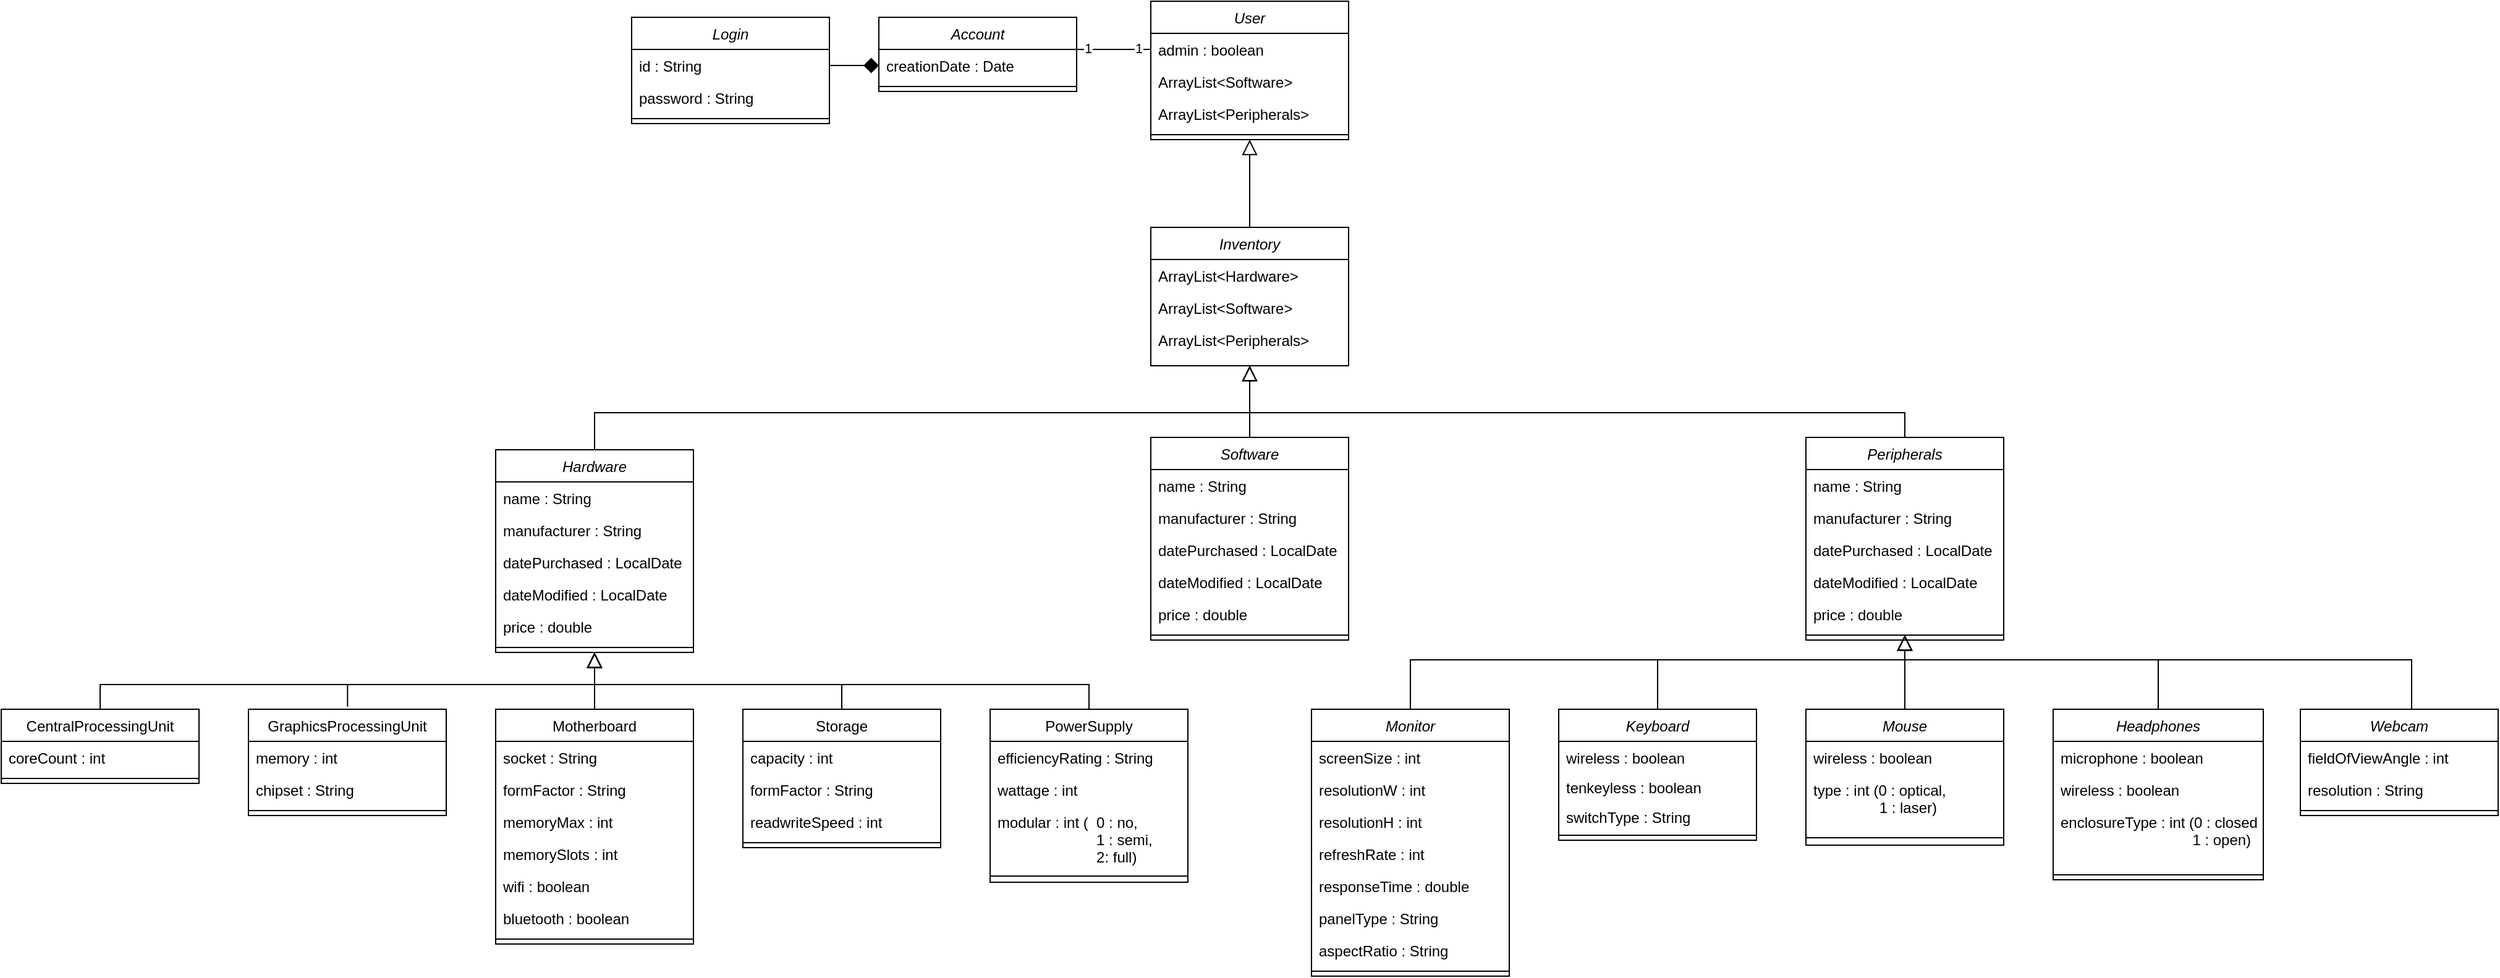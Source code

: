 <mxfile version="21.3.2" type="device">
  <diagram id="C5RBs43oDa-KdzZeNtuy" name="Page-1">
    <mxGraphModel dx="2764" dy="2134" grid="1" gridSize="10" guides="1" tooltips="1" connect="1" arrows="1" fold="1" page="1" pageScale="1" pageWidth="827" pageHeight="1169" math="0" shadow="0">
      <root>
        <mxCell id="WIyWlLk6GJQsqaUBKTNV-0" />
        <mxCell id="WIyWlLk6GJQsqaUBKTNV-1" parent="WIyWlLk6GJQsqaUBKTNV-0" />
        <mxCell id="2g1-qlqLcHGluwrWPZEu-132" style="edgeStyle=orthogonalEdgeStyle;rounded=0;orthogonalLoop=1;jettySize=auto;html=1;entryX=0.5;entryY=1;entryDx=0;entryDy=0;endArrow=block;endFill=0;endSize=10;" edge="1" parent="WIyWlLk6GJQsqaUBKTNV-1" source="zkfFHV4jXpPFQw0GAbJ--0" target="2g1-qlqLcHGluwrWPZEu-118">
          <mxGeometry relative="1" as="geometry">
            <Array as="points">
              <mxPoint x="-310" y="80" />
              <mxPoint x="220" y="80" />
            </Array>
          </mxGeometry>
        </mxCell>
        <mxCell id="zkfFHV4jXpPFQw0GAbJ--0" value="Hardware" style="swimlane;fontStyle=2;align=center;verticalAlign=top;childLayout=stackLayout;horizontal=1;startSize=26;horizontalStack=0;resizeParent=1;resizeLast=0;collapsible=1;marginBottom=0;rounded=0;shadow=0;strokeWidth=1;" parent="WIyWlLk6GJQsqaUBKTNV-1" vertex="1">
          <mxGeometry x="-390" y="110" width="160" height="164" as="geometry">
            <mxRectangle x="230" y="140" width="160" height="26" as="alternateBounds" />
          </mxGeometry>
        </mxCell>
        <mxCell id="L9FYX7WcYs_ipQnaG_Kg-13" value="name : String" style="text;align=left;verticalAlign=top;spacingLeft=4;spacingRight=4;overflow=hidden;rotatable=0;points=[[0,0.5],[1,0.5]];portConstraint=eastwest;" parent="zkfFHV4jXpPFQw0GAbJ--0" vertex="1">
          <mxGeometry y="26" width="160" height="26" as="geometry" />
        </mxCell>
        <mxCell id="L9FYX7WcYs_ipQnaG_Kg-14" value="manufacturer : String" style="text;align=left;verticalAlign=top;spacingLeft=4;spacingRight=4;overflow=hidden;rotatable=0;points=[[0,0.5],[1,0.5]];portConstraint=eastwest;" parent="zkfFHV4jXpPFQw0GAbJ--0" vertex="1">
          <mxGeometry y="52" width="160" height="26" as="geometry" />
        </mxCell>
        <mxCell id="L9FYX7WcYs_ipQnaG_Kg-15" value="datePurchased : LocalDate" style="text;align=left;verticalAlign=top;spacingLeft=4;spacingRight=4;overflow=hidden;rotatable=0;points=[[0,0.5],[1,0.5]];portConstraint=eastwest;" parent="zkfFHV4jXpPFQw0GAbJ--0" vertex="1">
          <mxGeometry y="78" width="160" height="26" as="geometry" />
        </mxCell>
        <mxCell id="2g1-qlqLcHGluwrWPZEu-157" value="dateModified : LocalDate" style="text;align=left;verticalAlign=top;spacingLeft=4;spacingRight=4;overflow=hidden;rotatable=0;points=[[0,0.5],[1,0.5]];portConstraint=eastwest;" vertex="1" parent="zkfFHV4jXpPFQw0GAbJ--0">
          <mxGeometry y="104" width="160" height="26" as="geometry" />
        </mxCell>
        <mxCell id="L9FYX7WcYs_ipQnaG_Kg-16" value="price : double" style="text;align=left;verticalAlign=top;spacingLeft=4;spacingRight=4;overflow=hidden;rotatable=0;points=[[0,0.5],[1,0.5]];portConstraint=eastwest;" parent="zkfFHV4jXpPFQw0GAbJ--0" vertex="1">
          <mxGeometry y="130" width="160" height="26" as="geometry" />
        </mxCell>
        <mxCell id="zkfFHV4jXpPFQw0GAbJ--4" value="" style="line;html=1;strokeWidth=1;align=left;verticalAlign=middle;spacingTop=-1;spacingLeft=3;spacingRight=3;rotatable=0;labelPosition=right;points=[];portConstraint=eastwest;" parent="zkfFHV4jXpPFQw0GAbJ--0" vertex="1">
          <mxGeometry y="156" width="160" height="8" as="geometry" />
        </mxCell>
        <mxCell id="zkfFHV4jXpPFQw0GAbJ--12" value="" style="endArrow=block;endSize=10;endFill=0;shadow=0;strokeWidth=1;rounded=0;edgeStyle=elbowEdgeStyle;elbow=vertical;exitX=0.501;exitY=-0.024;exitDx=0;exitDy=0;exitPerimeter=0;entryX=0.5;entryY=1;entryDx=0;entryDy=0;" parent="WIyWlLk6GJQsqaUBKTNV-1" source="2g1-qlqLcHGluwrWPZEu-6" target="zkfFHV4jXpPFQw0GAbJ--0" edge="1">
          <mxGeometry width="160" relative="1" as="geometry">
            <mxPoint x="-500" y="310" as="sourcePoint" />
            <mxPoint x="-420" y="260" as="targetPoint" />
            <Array as="points">
              <mxPoint x="-450" y="300" />
            </Array>
          </mxGeometry>
        </mxCell>
        <mxCell id="zkfFHV4jXpPFQw0GAbJ--13" value="Motherboard" style="swimlane;fontStyle=0;align=center;verticalAlign=top;childLayout=stackLayout;horizontal=1;startSize=26;horizontalStack=0;resizeParent=1;resizeLast=0;collapsible=1;marginBottom=0;rounded=0;shadow=0;strokeWidth=1;" parent="WIyWlLk6GJQsqaUBKTNV-1" vertex="1">
          <mxGeometry x="-390" y="320" width="160" height="190" as="geometry">
            <mxRectangle x="340" y="380" width="170" height="26" as="alternateBounds" />
          </mxGeometry>
        </mxCell>
        <mxCell id="zkfFHV4jXpPFQw0GAbJ--14" value="socket : String" style="text;align=left;verticalAlign=top;spacingLeft=4;spacingRight=4;overflow=hidden;rotatable=0;points=[[0,0.5],[1,0.5]];portConstraint=eastwest;" parent="zkfFHV4jXpPFQw0GAbJ--13" vertex="1">
          <mxGeometry y="26" width="160" height="26" as="geometry" />
        </mxCell>
        <mxCell id="2g1-qlqLcHGluwrWPZEu-11" value="formFactor : String" style="text;align=left;verticalAlign=top;spacingLeft=4;spacingRight=4;overflow=hidden;rotatable=0;points=[[0,0.5],[1,0.5]];portConstraint=eastwest;" vertex="1" parent="zkfFHV4jXpPFQw0GAbJ--13">
          <mxGeometry y="52" width="160" height="26" as="geometry" />
        </mxCell>
        <mxCell id="2g1-qlqLcHGluwrWPZEu-12" value="memoryMax : int" style="text;align=left;verticalAlign=top;spacingLeft=4;spacingRight=4;overflow=hidden;rotatable=0;points=[[0,0.5],[1,0.5]];portConstraint=eastwest;" vertex="1" parent="zkfFHV4jXpPFQw0GAbJ--13">
          <mxGeometry y="78" width="160" height="26" as="geometry" />
        </mxCell>
        <mxCell id="2g1-qlqLcHGluwrWPZEu-13" value="memorySlots : int" style="text;align=left;verticalAlign=top;spacingLeft=4;spacingRight=4;overflow=hidden;rotatable=0;points=[[0,0.5],[1,0.5]];portConstraint=eastwest;" vertex="1" parent="zkfFHV4jXpPFQw0GAbJ--13">
          <mxGeometry y="104" width="160" height="26" as="geometry" />
        </mxCell>
        <mxCell id="2g1-qlqLcHGluwrWPZEu-14" value="wifi : boolean" style="text;align=left;verticalAlign=top;spacingLeft=4;spacingRight=4;overflow=hidden;rotatable=0;points=[[0,0.5],[1,0.5]];portConstraint=eastwest;" vertex="1" parent="zkfFHV4jXpPFQw0GAbJ--13">
          <mxGeometry y="130" width="160" height="26" as="geometry" />
        </mxCell>
        <mxCell id="2g1-qlqLcHGluwrWPZEu-15" value="bluetooth : boolean" style="text;align=left;verticalAlign=top;spacingLeft=4;spacingRight=4;overflow=hidden;rotatable=0;points=[[0,0.5],[1,0.5]];portConstraint=eastwest;" vertex="1" parent="zkfFHV4jXpPFQw0GAbJ--13">
          <mxGeometry y="156" width="160" height="26" as="geometry" />
        </mxCell>
        <mxCell id="zkfFHV4jXpPFQw0GAbJ--15" value="" style="line;html=1;strokeWidth=1;align=left;verticalAlign=middle;spacingTop=-1;spacingLeft=3;spacingRight=3;rotatable=0;labelPosition=right;points=[];portConstraint=eastwest;" parent="zkfFHV4jXpPFQw0GAbJ--13" vertex="1">
          <mxGeometry y="182" width="160" height="8" as="geometry" />
        </mxCell>
        <mxCell id="zkfFHV4jXpPFQw0GAbJ--16" value="" style="endArrow=block;endSize=10;endFill=0;shadow=0;strokeWidth=1;rounded=0;edgeStyle=elbowEdgeStyle;elbow=vertical;entryX=0.5;entryY=1;entryDx=0;entryDy=0;" parent="WIyWlLk6GJQsqaUBKTNV-1" source="zkfFHV4jXpPFQw0GAbJ--13" target="zkfFHV4jXpPFQw0GAbJ--0" edge="1">
          <mxGeometry width="160" relative="1" as="geometry">
            <mxPoint x="-500" y="313" as="sourcePoint" />
            <mxPoint x="-410" y="280" as="targetPoint" />
            <Array as="points">
              <mxPoint x="-310" y="300" />
            </Array>
          </mxGeometry>
        </mxCell>
        <mxCell id="2g1-qlqLcHGluwrWPZEu-10" style="edgeStyle=orthogonalEdgeStyle;rounded=0;orthogonalLoop=1;jettySize=auto;html=1;entryX=0.5;entryY=1;entryDx=0;entryDy=0;exitX=0.5;exitY=0;exitDx=0;exitDy=0;endArrow=block;endFill=0;endSize=10;" edge="1" parent="WIyWlLk6GJQsqaUBKTNV-1" source="L9FYX7WcYs_ipQnaG_Kg-1" target="zkfFHV4jXpPFQw0GAbJ--0">
          <mxGeometry relative="1" as="geometry">
            <Array as="points">
              <mxPoint x="-710" y="300" />
              <mxPoint x="-310" y="300" />
            </Array>
          </mxGeometry>
        </mxCell>
        <mxCell id="L9FYX7WcYs_ipQnaG_Kg-1" value="CentralProcessingUnit" style="swimlane;fontStyle=0;align=center;verticalAlign=top;childLayout=stackLayout;horizontal=1;startSize=26;horizontalStack=0;resizeParent=1;resizeLast=0;collapsible=1;marginBottom=0;rounded=0;shadow=0;strokeWidth=1;" parent="WIyWlLk6GJQsqaUBKTNV-1" vertex="1">
          <mxGeometry x="-790" y="320" width="160" height="60" as="geometry">
            <mxRectangle x="130" y="380" width="160" height="26" as="alternateBounds" />
          </mxGeometry>
        </mxCell>
        <mxCell id="L9FYX7WcYs_ipQnaG_Kg-11" value="coreCount : int" style="text;align=left;verticalAlign=top;spacingLeft=4;spacingRight=4;overflow=hidden;rotatable=0;points=[[0,0.5],[1,0.5]];portConstraint=eastwest;rounded=0;shadow=0;html=0;" parent="L9FYX7WcYs_ipQnaG_Kg-1" vertex="1">
          <mxGeometry y="26" width="160" height="26" as="geometry" />
        </mxCell>
        <mxCell id="L9FYX7WcYs_ipQnaG_Kg-4" value="" style="line;html=1;strokeWidth=1;align=left;verticalAlign=middle;spacingTop=-1;spacingLeft=3;spacingRight=3;rotatable=0;labelPosition=right;points=[];portConstraint=eastwest;" parent="L9FYX7WcYs_ipQnaG_Kg-1" vertex="1">
          <mxGeometry y="52" width="160" height="8" as="geometry" />
        </mxCell>
        <mxCell id="2g1-qlqLcHGluwrWPZEu-6" value="GraphicsProcessingUnit" style="swimlane;fontStyle=0;align=center;verticalAlign=top;childLayout=stackLayout;horizontal=1;startSize=26;horizontalStack=0;resizeParent=1;resizeLast=0;collapsible=1;marginBottom=0;rounded=0;shadow=0;strokeWidth=1;" vertex="1" parent="WIyWlLk6GJQsqaUBKTNV-1">
          <mxGeometry x="-590" y="320" width="160" height="86" as="geometry">
            <mxRectangle x="130" y="380" width="160" height="26" as="alternateBounds" />
          </mxGeometry>
        </mxCell>
        <mxCell id="2g1-qlqLcHGluwrWPZEu-7" value="memory : int" style="text;align=left;verticalAlign=top;spacingLeft=4;spacingRight=4;overflow=hidden;rotatable=0;points=[[0,0.5],[1,0.5]];portConstraint=eastwest;rounded=0;shadow=0;html=0;" vertex="1" parent="2g1-qlqLcHGluwrWPZEu-6">
          <mxGeometry y="26" width="160" height="26" as="geometry" />
        </mxCell>
        <mxCell id="2g1-qlqLcHGluwrWPZEu-9" value="chipset : String" style="text;align=left;verticalAlign=top;spacingLeft=4;spacingRight=4;overflow=hidden;rotatable=0;points=[[0,0.5],[1,0.5]];portConstraint=eastwest;rounded=0;shadow=0;html=0;" vertex="1" parent="2g1-qlqLcHGluwrWPZEu-6">
          <mxGeometry y="52" width="160" height="26" as="geometry" />
        </mxCell>
        <mxCell id="2g1-qlqLcHGluwrWPZEu-8" value="" style="line;html=1;strokeWidth=1;align=left;verticalAlign=middle;spacingTop=-1;spacingLeft=3;spacingRight=3;rotatable=0;labelPosition=right;points=[];portConstraint=eastwest;" vertex="1" parent="2g1-qlqLcHGluwrWPZEu-6">
          <mxGeometry y="78" width="160" height="8" as="geometry" />
        </mxCell>
        <mxCell id="2g1-qlqLcHGluwrWPZEu-49" style="edgeStyle=orthogonalEdgeStyle;rounded=0;orthogonalLoop=1;jettySize=auto;html=1;endArrow=block;endFill=0;endSize=10;entryX=0.5;entryY=1;entryDx=0;entryDy=0;exitX=0.5;exitY=0;exitDx=0;exitDy=0;" edge="1" parent="WIyWlLk6GJQsqaUBKTNV-1" source="2g1-qlqLcHGluwrWPZEu-16" target="zkfFHV4jXpPFQw0GAbJ--0">
          <mxGeometry relative="1" as="geometry">
            <mxPoint x="-410" y="320" as="targetPoint" />
            <Array as="points">
              <mxPoint x="-110" y="300" />
              <mxPoint x="-310" y="300" />
            </Array>
          </mxGeometry>
        </mxCell>
        <mxCell id="2g1-qlqLcHGluwrWPZEu-16" value="Storage" style="swimlane;fontStyle=0;align=center;verticalAlign=top;childLayout=stackLayout;horizontal=1;startSize=26;horizontalStack=0;resizeParent=1;resizeLast=0;collapsible=1;marginBottom=0;rounded=0;shadow=0;strokeWidth=1;" vertex="1" parent="WIyWlLk6GJQsqaUBKTNV-1">
          <mxGeometry x="-190" y="320" width="160" height="112" as="geometry">
            <mxRectangle x="340" y="380" width="170" height="26" as="alternateBounds" />
          </mxGeometry>
        </mxCell>
        <mxCell id="2g1-qlqLcHGluwrWPZEu-17" value="capacity : int" style="text;align=left;verticalAlign=top;spacingLeft=4;spacingRight=4;overflow=hidden;rotatable=0;points=[[0,0.5],[1,0.5]];portConstraint=eastwest;" vertex="1" parent="2g1-qlqLcHGluwrWPZEu-16">
          <mxGeometry y="26" width="160" height="26" as="geometry" />
        </mxCell>
        <mxCell id="2g1-qlqLcHGluwrWPZEu-18" value="formFactor : String" style="text;align=left;verticalAlign=top;spacingLeft=4;spacingRight=4;overflow=hidden;rotatable=0;points=[[0,0.5],[1,0.5]];portConstraint=eastwest;" vertex="1" parent="2g1-qlqLcHGluwrWPZEu-16">
          <mxGeometry y="52" width="160" height="26" as="geometry" />
        </mxCell>
        <mxCell id="2g1-qlqLcHGluwrWPZEu-48" value="readwriteSpeed : int " style="text;align=left;verticalAlign=top;spacingLeft=4;spacingRight=4;overflow=hidden;rotatable=0;points=[[0,0.5],[1,0.5]];portConstraint=eastwest;" vertex="1" parent="2g1-qlqLcHGluwrWPZEu-16">
          <mxGeometry y="78" width="160" height="26" as="geometry" />
        </mxCell>
        <mxCell id="2g1-qlqLcHGluwrWPZEu-23" value="" style="line;html=1;strokeWidth=1;align=left;verticalAlign=middle;spacingTop=-1;spacingLeft=3;spacingRight=3;rotatable=0;labelPosition=right;points=[];portConstraint=eastwest;" vertex="1" parent="2g1-qlqLcHGluwrWPZEu-16">
          <mxGeometry y="104" width="160" height="8" as="geometry" />
        </mxCell>
        <mxCell id="2g1-qlqLcHGluwrWPZEu-57" style="edgeStyle=orthogonalEdgeStyle;rounded=0;orthogonalLoop=1;jettySize=auto;html=1;endArrow=block;endFill=0;endSize=10;entryX=0.5;entryY=1;entryDx=0;entryDy=0;exitX=0.5;exitY=0;exitDx=0;exitDy=0;" edge="1" parent="WIyWlLk6GJQsqaUBKTNV-1" source="2g1-qlqLcHGluwrWPZEu-50" target="zkfFHV4jXpPFQw0GAbJ--0">
          <mxGeometry relative="1" as="geometry">
            <mxPoint x="-40" y="300" as="targetPoint" />
            <Array as="points">
              <mxPoint x="90" y="300" />
              <mxPoint x="-310" y="300" />
            </Array>
          </mxGeometry>
        </mxCell>
        <mxCell id="2g1-qlqLcHGluwrWPZEu-50" value="PowerSupply" style="swimlane;fontStyle=0;align=center;verticalAlign=top;childLayout=stackLayout;horizontal=1;startSize=26;horizontalStack=0;resizeParent=1;resizeLast=0;collapsible=1;marginBottom=0;rounded=0;shadow=0;strokeWidth=1;" vertex="1" parent="WIyWlLk6GJQsqaUBKTNV-1">
          <mxGeometry x="10" y="320" width="160" height="140" as="geometry">
            <mxRectangle x="340" y="380" width="170" height="26" as="alternateBounds" />
          </mxGeometry>
        </mxCell>
        <mxCell id="2g1-qlqLcHGluwrWPZEu-51" value="efficiencyRating : String" style="text;align=left;verticalAlign=top;spacingLeft=4;spacingRight=4;overflow=hidden;rotatable=0;points=[[0,0.5],[1,0.5]];portConstraint=eastwest;" vertex="1" parent="2g1-qlqLcHGluwrWPZEu-50">
          <mxGeometry y="26" width="160" height="26" as="geometry" />
        </mxCell>
        <mxCell id="2g1-qlqLcHGluwrWPZEu-52" value="wattage : int" style="text;align=left;verticalAlign=top;spacingLeft=4;spacingRight=4;overflow=hidden;rotatable=0;points=[[0,0.5],[1,0.5]];portConstraint=eastwest;" vertex="1" parent="2g1-qlqLcHGluwrWPZEu-50">
          <mxGeometry y="52" width="160" height="26" as="geometry" />
        </mxCell>
        <mxCell id="2g1-qlqLcHGluwrWPZEu-53" value="modular : int (  0 : no, &#xa;                        1 : semi,&#xa;                        2: full)" style="text;align=left;verticalAlign=top;spacingLeft=4;spacingRight=4;overflow=hidden;rotatable=0;points=[[0,0.5],[1,0.5]];portConstraint=eastwest;" vertex="1" parent="2g1-qlqLcHGluwrWPZEu-50">
          <mxGeometry y="78" width="160" height="52" as="geometry" />
        </mxCell>
        <mxCell id="2g1-qlqLcHGluwrWPZEu-54" value="" style="line;html=1;strokeWidth=1;align=left;verticalAlign=middle;spacingTop=-1;spacingLeft=3;spacingRight=3;rotatable=0;labelPosition=right;points=[];portConstraint=eastwest;" vertex="1" parent="2g1-qlqLcHGluwrWPZEu-50">
          <mxGeometry y="130" width="160" height="10" as="geometry" />
        </mxCell>
        <mxCell id="2g1-qlqLcHGluwrWPZEu-135" style="edgeStyle=orthogonalEdgeStyle;rounded=0;orthogonalLoop=1;jettySize=auto;html=1;entryX=0.5;entryY=1;entryDx=0;entryDy=0;endArrow=block;endFill=0;endSize=10;" edge="1" parent="WIyWlLk6GJQsqaUBKTNV-1" source="2g1-qlqLcHGluwrWPZEu-58" target="2g1-qlqLcHGluwrWPZEu-118">
          <mxGeometry relative="1" as="geometry">
            <Array as="points">
              <mxPoint x="750" y="80" />
              <mxPoint x="220" y="80" />
            </Array>
          </mxGeometry>
        </mxCell>
        <mxCell id="2g1-qlqLcHGluwrWPZEu-58" value="Peripherals" style="swimlane;fontStyle=2;align=center;verticalAlign=top;childLayout=stackLayout;horizontal=1;startSize=26;horizontalStack=0;resizeParent=1;resizeLast=0;collapsible=1;marginBottom=0;rounded=0;shadow=0;strokeWidth=1;" vertex="1" parent="WIyWlLk6GJQsqaUBKTNV-1">
          <mxGeometry x="670" y="100" width="160" height="164" as="geometry">
            <mxRectangle x="230" y="140" width="160" height="26" as="alternateBounds" />
          </mxGeometry>
        </mxCell>
        <mxCell id="2g1-qlqLcHGluwrWPZEu-60" value="name : String" style="text;align=left;verticalAlign=top;spacingLeft=4;spacingRight=4;overflow=hidden;rotatable=0;points=[[0,0.5],[1,0.5]];portConstraint=eastwest;" vertex="1" parent="2g1-qlqLcHGluwrWPZEu-58">
          <mxGeometry y="26" width="160" height="26" as="geometry" />
        </mxCell>
        <mxCell id="2g1-qlqLcHGluwrWPZEu-61" value="manufacturer : String" style="text;align=left;verticalAlign=top;spacingLeft=4;spacingRight=4;overflow=hidden;rotatable=0;points=[[0,0.5],[1,0.5]];portConstraint=eastwest;" vertex="1" parent="2g1-qlqLcHGluwrWPZEu-58">
          <mxGeometry y="52" width="160" height="26" as="geometry" />
        </mxCell>
        <mxCell id="2g1-qlqLcHGluwrWPZEu-62" value="datePurchased : LocalDate" style="text;align=left;verticalAlign=top;spacingLeft=4;spacingRight=4;overflow=hidden;rotatable=0;points=[[0,0.5],[1,0.5]];portConstraint=eastwest;" vertex="1" parent="2g1-qlqLcHGluwrWPZEu-58">
          <mxGeometry y="78" width="160" height="26" as="geometry" />
        </mxCell>
        <mxCell id="2g1-qlqLcHGluwrWPZEu-160" value="dateModified : LocalDate" style="text;align=left;verticalAlign=top;spacingLeft=4;spacingRight=4;overflow=hidden;rotatable=0;points=[[0,0.5],[1,0.5]];portConstraint=eastwest;" vertex="1" parent="2g1-qlqLcHGluwrWPZEu-58">
          <mxGeometry y="104" width="160" height="26" as="geometry" />
        </mxCell>
        <mxCell id="2g1-qlqLcHGluwrWPZEu-63" value="price : double" style="text;align=left;verticalAlign=top;spacingLeft=4;spacingRight=4;overflow=hidden;rotatable=0;points=[[0,0.5],[1,0.5]];portConstraint=eastwest;" vertex="1" parent="2g1-qlqLcHGluwrWPZEu-58">
          <mxGeometry y="130" width="160" height="26" as="geometry" />
        </mxCell>
        <mxCell id="2g1-qlqLcHGluwrWPZEu-64" value="" style="line;html=1;strokeWidth=1;align=left;verticalAlign=middle;spacingTop=-1;spacingLeft=3;spacingRight=3;rotatable=0;labelPosition=right;points=[];portConstraint=eastwest;" vertex="1" parent="2g1-qlqLcHGluwrWPZEu-58">
          <mxGeometry y="156" width="160" height="8" as="geometry" />
        </mxCell>
        <mxCell id="2g1-qlqLcHGluwrWPZEu-107" style="edgeStyle=orthogonalEdgeStyle;rounded=0;orthogonalLoop=1;jettySize=auto;html=1;exitX=0.5;exitY=0;exitDx=0;exitDy=0;endArrow=block;endFill=0;endSize=10;" edge="1" parent="WIyWlLk6GJQsqaUBKTNV-1" source="2g1-qlqLcHGluwrWPZEu-65">
          <mxGeometry relative="1" as="geometry">
            <mxPoint x="750" y="260" as="targetPoint" />
            <Array as="points">
              <mxPoint x="350" y="280" />
              <mxPoint x="750" y="280" />
            </Array>
          </mxGeometry>
        </mxCell>
        <mxCell id="2g1-qlqLcHGluwrWPZEu-65" value="Monitor" style="swimlane;fontStyle=2;align=center;verticalAlign=top;childLayout=stackLayout;horizontal=1;startSize=26;horizontalStack=0;resizeParent=1;resizeLast=0;collapsible=1;marginBottom=0;rounded=0;shadow=0;strokeWidth=1;" vertex="1" parent="WIyWlLk6GJQsqaUBKTNV-1">
          <mxGeometry x="270" y="320" width="160" height="216" as="geometry">
            <mxRectangle x="230" y="140" width="160" height="26" as="alternateBounds" />
          </mxGeometry>
        </mxCell>
        <mxCell id="2g1-qlqLcHGluwrWPZEu-66" value="screenSize : int" style="text;align=left;verticalAlign=top;spacingLeft=4;spacingRight=4;overflow=hidden;rotatable=0;points=[[0,0.5],[1,0.5]];portConstraint=eastwest;" vertex="1" parent="2g1-qlqLcHGluwrWPZEu-65">
          <mxGeometry y="26" width="160" height="26" as="geometry" />
        </mxCell>
        <mxCell id="2g1-qlqLcHGluwrWPZEu-67" value="resolutionW : int" style="text;align=left;verticalAlign=top;spacingLeft=4;spacingRight=4;overflow=hidden;rotatable=0;points=[[0,0.5],[1,0.5]];portConstraint=eastwest;" vertex="1" parent="2g1-qlqLcHGluwrWPZEu-65">
          <mxGeometry y="52" width="160" height="26" as="geometry" />
        </mxCell>
        <mxCell id="2g1-qlqLcHGluwrWPZEu-95" value="resolutionH : int" style="text;align=left;verticalAlign=top;spacingLeft=4;spacingRight=4;overflow=hidden;rotatable=0;points=[[0,0.5],[1,0.5]];portConstraint=eastwest;" vertex="1" parent="2g1-qlqLcHGluwrWPZEu-65">
          <mxGeometry y="78" width="160" height="26" as="geometry" />
        </mxCell>
        <mxCell id="2g1-qlqLcHGluwrWPZEu-68" value="refreshRate : int" style="text;align=left;verticalAlign=top;spacingLeft=4;spacingRight=4;overflow=hidden;rotatable=0;points=[[0,0.5],[1,0.5]];portConstraint=eastwest;" vertex="1" parent="2g1-qlqLcHGluwrWPZEu-65">
          <mxGeometry y="104" width="160" height="26" as="geometry" />
        </mxCell>
        <mxCell id="2g1-qlqLcHGluwrWPZEu-69" value="responseTime : double" style="text;align=left;verticalAlign=top;spacingLeft=4;spacingRight=4;overflow=hidden;rotatable=0;points=[[0,0.5],[1,0.5]];portConstraint=eastwest;" vertex="1" parent="2g1-qlqLcHGluwrWPZEu-65">
          <mxGeometry y="130" width="160" height="26" as="geometry" />
        </mxCell>
        <mxCell id="2g1-qlqLcHGluwrWPZEu-96" value="panelType : String" style="text;align=left;verticalAlign=top;spacingLeft=4;spacingRight=4;overflow=hidden;rotatable=0;points=[[0,0.5],[1,0.5]];portConstraint=eastwest;" vertex="1" parent="2g1-qlqLcHGluwrWPZEu-65">
          <mxGeometry y="156" width="160" height="26" as="geometry" />
        </mxCell>
        <mxCell id="2g1-qlqLcHGluwrWPZEu-97" value="aspectRatio : String" style="text;align=left;verticalAlign=top;spacingLeft=4;spacingRight=4;overflow=hidden;rotatable=0;points=[[0,0.5],[1,0.5]];portConstraint=eastwest;" vertex="1" parent="2g1-qlqLcHGluwrWPZEu-65">
          <mxGeometry y="182" width="160" height="26" as="geometry" />
        </mxCell>
        <mxCell id="2g1-qlqLcHGluwrWPZEu-70" value="" style="line;html=1;strokeWidth=1;align=left;verticalAlign=middle;spacingTop=-1;spacingLeft=3;spacingRight=3;rotatable=0;labelPosition=right;points=[];portConstraint=eastwest;" vertex="1" parent="2g1-qlqLcHGluwrWPZEu-65">
          <mxGeometry y="208" width="160" height="8" as="geometry" />
        </mxCell>
        <mxCell id="2g1-qlqLcHGluwrWPZEu-108" style="edgeStyle=orthogonalEdgeStyle;rounded=0;orthogonalLoop=1;jettySize=auto;html=1;exitX=0.5;exitY=0;exitDx=0;exitDy=0;endArrow=block;endFill=0;endSize=10;" edge="1" parent="WIyWlLk6GJQsqaUBKTNV-1" source="2g1-qlqLcHGluwrWPZEu-71">
          <mxGeometry relative="1" as="geometry">
            <mxPoint x="750" y="260" as="targetPoint" />
            <Array as="points">
              <mxPoint x="550" y="280" />
              <mxPoint x="750" y="280" />
            </Array>
          </mxGeometry>
        </mxCell>
        <mxCell id="2g1-qlqLcHGluwrWPZEu-71" value="Keyboard" style="swimlane;fontStyle=2;align=center;verticalAlign=top;childLayout=stackLayout;horizontal=1;startSize=26;horizontalStack=0;resizeParent=1;resizeLast=0;collapsible=1;marginBottom=0;rounded=0;shadow=0;strokeWidth=1;" vertex="1" parent="WIyWlLk6GJQsqaUBKTNV-1">
          <mxGeometry x="470" y="320" width="160" height="106" as="geometry">
            <mxRectangle x="230" y="140" width="160" height="26" as="alternateBounds" />
          </mxGeometry>
        </mxCell>
        <mxCell id="2g1-qlqLcHGluwrWPZEu-75" value="wireless : boolean" style="text;align=left;verticalAlign=top;spacingLeft=4;spacingRight=4;overflow=hidden;rotatable=0;points=[[0,0.5],[1,0.5]];portConstraint=eastwest;" vertex="1" parent="2g1-qlqLcHGluwrWPZEu-71">
          <mxGeometry y="26" width="160" height="24" as="geometry" />
        </mxCell>
        <mxCell id="2g1-qlqLcHGluwrWPZEu-100" value="tenkeyless : boolean" style="text;align=left;verticalAlign=top;spacingLeft=4;spacingRight=4;overflow=hidden;rotatable=0;points=[[0,0.5],[1,0.5]];portConstraint=eastwest;" vertex="1" parent="2g1-qlqLcHGluwrWPZEu-71">
          <mxGeometry y="50" width="160" height="24" as="geometry" />
        </mxCell>
        <mxCell id="2g1-qlqLcHGluwrWPZEu-101" value="switchType : String" style="text;align=left;verticalAlign=top;spacingLeft=4;spacingRight=4;overflow=hidden;rotatable=0;points=[[0,0.5],[1,0.5]];portConstraint=eastwest;" vertex="1" parent="2g1-qlqLcHGluwrWPZEu-71">
          <mxGeometry y="74" width="160" height="24" as="geometry" />
        </mxCell>
        <mxCell id="2g1-qlqLcHGluwrWPZEu-76" value="" style="line;html=1;strokeWidth=1;align=left;verticalAlign=middle;spacingTop=-1;spacingLeft=3;spacingRight=3;rotatable=0;labelPosition=right;points=[];portConstraint=eastwest;" vertex="1" parent="2g1-qlqLcHGluwrWPZEu-71">
          <mxGeometry y="98" width="160" height="8" as="geometry" />
        </mxCell>
        <mxCell id="2g1-qlqLcHGluwrWPZEu-109" style="edgeStyle=orthogonalEdgeStyle;rounded=0;orthogonalLoop=1;jettySize=auto;html=1;exitX=0.5;exitY=0;exitDx=0;exitDy=0;endArrow=block;endFill=0;endSize=10;" edge="1" parent="WIyWlLk6GJQsqaUBKTNV-1" source="2g1-qlqLcHGluwrWPZEu-77">
          <mxGeometry relative="1" as="geometry">
            <mxPoint x="750" y="260" as="targetPoint" />
            <Array as="points">
              <mxPoint x="750" y="300" />
              <mxPoint x="750" y="300" />
            </Array>
          </mxGeometry>
        </mxCell>
        <mxCell id="2g1-qlqLcHGluwrWPZEu-77" value="Mouse" style="swimlane;fontStyle=2;align=center;verticalAlign=top;childLayout=stackLayout;horizontal=1;startSize=26;horizontalStack=0;resizeParent=1;resizeLast=0;collapsible=1;marginBottom=0;rounded=0;shadow=0;strokeWidth=1;" vertex="1" parent="WIyWlLk6GJQsqaUBKTNV-1">
          <mxGeometry x="670" y="320" width="160" height="110" as="geometry">
            <mxRectangle x="230" y="140" width="160" height="26" as="alternateBounds" />
          </mxGeometry>
        </mxCell>
        <mxCell id="2g1-qlqLcHGluwrWPZEu-81" value="wireless : boolean" style="text;align=left;verticalAlign=top;spacingLeft=4;spacingRight=4;overflow=hidden;rotatable=0;points=[[0,0.5],[1,0.5]];portConstraint=eastwest;" vertex="1" parent="2g1-qlqLcHGluwrWPZEu-77">
          <mxGeometry y="26" width="160" height="26" as="geometry" />
        </mxCell>
        <mxCell id="2g1-qlqLcHGluwrWPZEu-103" value="type : int (0 : optical,&#xa;                1 : laser)" style="text;align=left;verticalAlign=top;spacingLeft=4;spacingRight=4;overflow=hidden;rotatable=0;points=[[0,0.5],[1,0.5]];portConstraint=eastwest;" vertex="1" parent="2g1-qlqLcHGluwrWPZEu-77">
          <mxGeometry y="52" width="160" height="48" as="geometry" />
        </mxCell>
        <mxCell id="2g1-qlqLcHGluwrWPZEu-82" value="" style="line;html=1;strokeWidth=1;align=left;verticalAlign=middle;spacingTop=-1;spacingLeft=3;spacingRight=3;rotatable=0;labelPosition=right;points=[];portConstraint=eastwest;" vertex="1" parent="2g1-qlqLcHGluwrWPZEu-77">
          <mxGeometry y="100" width="160" height="8" as="geometry" />
        </mxCell>
        <mxCell id="2g1-qlqLcHGluwrWPZEu-110" style="edgeStyle=orthogonalEdgeStyle;rounded=0;orthogonalLoop=1;jettySize=auto;html=1;exitX=0.5;exitY=0;exitDx=0;exitDy=0;endArrow=block;endFill=0;endSize=10;" edge="1" parent="WIyWlLk6GJQsqaUBKTNV-1" source="2g1-qlqLcHGluwrWPZEu-83">
          <mxGeometry relative="1" as="geometry">
            <mxPoint x="750" y="260" as="targetPoint" />
            <Array as="points">
              <mxPoint x="955" y="280" />
              <mxPoint x="750" y="280" />
            </Array>
          </mxGeometry>
        </mxCell>
        <mxCell id="2g1-qlqLcHGluwrWPZEu-83" value="Headphones" style="swimlane;fontStyle=2;align=center;verticalAlign=top;childLayout=stackLayout;horizontal=1;startSize=26;horizontalStack=0;resizeParent=1;resizeLast=0;collapsible=1;marginBottom=0;rounded=0;shadow=0;strokeWidth=1;" vertex="1" parent="WIyWlLk6GJQsqaUBKTNV-1">
          <mxGeometry x="870" y="320" width="170" height="138" as="geometry">
            <mxRectangle x="230" y="140" width="160" height="26" as="alternateBounds" />
          </mxGeometry>
        </mxCell>
        <mxCell id="2g1-qlqLcHGluwrWPZEu-87" value="microphone : boolean" style="text;align=left;verticalAlign=top;spacingLeft=4;spacingRight=4;overflow=hidden;rotatable=0;points=[[0,0.5],[1,0.5]];portConstraint=eastwest;" vertex="1" parent="2g1-qlqLcHGluwrWPZEu-83">
          <mxGeometry y="26" width="170" height="26" as="geometry" />
        </mxCell>
        <mxCell id="2g1-qlqLcHGluwrWPZEu-105" value="wireless : boolean" style="text;align=left;verticalAlign=top;spacingLeft=4;spacingRight=4;overflow=hidden;rotatable=0;points=[[0,0.5],[1,0.5]];portConstraint=eastwest;" vertex="1" parent="2g1-qlqLcHGluwrWPZEu-83">
          <mxGeometry y="52" width="170" height="26" as="geometry" />
        </mxCell>
        <mxCell id="2g1-qlqLcHGluwrWPZEu-106" value="enclosureType : int (0 : closed,&#xa;                                1 : open)&#xa;" style="text;align=left;verticalAlign=top;spacingLeft=4;spacingRight=4;overflow=hidden;rotatable=0;points=[[0,0.5],[1,0.5]];portConstraint=eastwest;" vertex="1" parent="2g1-qlqLcHGluwrWPZEu-83">
          <mxGeometry y="78" width="170" height="52" as="geometry" />
        </mxCell>
        <mxCell id="2g1-qlqLcHGluwrWPZEu-88" value="" style="line;html=1;strokeWidth=1;align=left;verticalAlign=middle;spacingTop=-1;spacingLeft=3;spacingRight=3;rotatable=0;labelPosition=right;points=[];portConstraint=eastwest;" vertex="1" parent="2g1-qlqLcHGluwrWPZEu-83">
          <mxGeometry y="130" width="170" height="8" as="geometry" />
        </mxCell>
        <mxCell id="2g1-qlqLcHGluwrWPZEu-111" style="edgeStyle=orthogonalEdgeStyle;rounded=0;orthogonalLoop=1;jettySize=auto;html=1;endArrow=block;endFill=0;endSize=10;" edge="1" parent="WIyWlLk6GJQsqaUBKTNV-1" source="2g1-qlqLcHGluwrWPZEu-89">
          <mxGeometry relative="1" as="geometry">
            <mxPoint x="750" y="260" as="targetPoint" />
            <Array as="points">
              <mxPoint x="1160" y="280" />
              <mxPoint x="750" y="280" />
            </Array>
          </mxGeometry>
        </mxCell>
        <mxCell id="2g1-qlqLcHGluwrWPZEu-89" value="Webcam" style="swimlane;fontStyle=2;align=center;verticalAlign=top;childLayout=stackLayout;horizontal=1;startSize=26;horizontalStack=0;resizeParent=1;resizeLast=0;collapsible=1;marginBottom=0;rounded=0;shadow=0;strokeWidth=1;" vertex="1" parent="WIyWlLk6GJQsqaUBKTNV-1">
          <mxGeometry x="1070" y="320" width="160" height="86" as="geometry">
            <mxRectangle x="230" y="140" width="160" height="26" as="alternateBounds" />
          </mxGeometry>
        </mxCell>
        <mxCell id="2g1-qlqLcHGluwrWPZEu-93" value="fieldOfViewAngle : int" style="text;align=left;verticalAlign=top;spacingLeft=4;spacingRight=4;overflow=hidden;rotatable=0;points=[[0,0.5],[1,0.5]];portConstraint=eastwest;" vertex="1" parent="2g1-qlqLcHGluwrWPZEu-89">
          <mxGeometry y="26" width="160" height="26" as="geometry" />
        </mxCell>
        <mxCell id="2g1-qlqLcHGluwrWPZEu-104" value="resolution : String" style="text;align=left;verticalAlign=top;spacingLeft=4;spacingRight=4;overflow=hidden;rotatable=0;points=[[0,0.5],[1,0.5]];portConstraint=eastwest;" vertex="1" parent="2g1-qlqLcHGluwrWPZEu-89">
          <mxGeometry y="52" width="160" height="26" as="geometry" />
        </mxCell>
        <mxCell id="2g1-qlqLcHGluwrWPZEu-94" value="" style="line;html=1;strokeWidth=1;align=left;verticalAlign=middle;spacingTop=-1;spacingLeft=3;spacingRight=3;rotatable=0;labelPosition=right;points=[];portConstraint=eastwest;" vertex="1" parent="2g1-qlqLcHGluwrWPZEu-89">
          <mxGeometry y="78" width="160" height="8" as="geometry" />
        </mxCell>
        <mxCell id="2g1-qlqLcHGluwrWPZEu-133" style="edgeStyle=orthogonalEdgeStyle;rounded=0;orthogonalLoop=1;jettySize=auto;html=1;endArrow=block;endFill=0;endSize=10;entryX=0.5;entryY=1;entryDx=0;entryDy=0;" edge="1" parent="WIyWlLk6GJQsqaUBKTNV-1" source="2g1-qlqLcHGluwrWPZEu-112" target="2g1-qlqLcHGluwrWPZEu-118">
          <mxGeometry relative="1" as="geometry">
            <mxPoint x="220" y="50" as="targetPoint" />
          </mxGeometry>
        </mxCell>
        <mxCell id="2g1-qlqLcHGluwrWPZEu-112" value="Software" style="swimlane;fontStyle=2;align=center;verticalAlign=top;childLayout=stackLayout;horizontal=1;startSize=26;horizontalStack=0;resizeParent=1;resizeLast=0;collapsible=1;marginBottom=0;rounded=0;shadow=0;strokeWidth=1;" vertex="1" parent="WIyWlLk6GJQsqaUBKTNV-1">
          <mxGeometry x="140" y="100" width="160" height="164" as="geometry">
            <mxRectangle x="230" y="140" width="160" height="26" as="alternateBounds" />
          </mxGeometry>
        </mxCell>
        <mxCell id="2g1-qlqLcHGluwrWPZEu-113" value="name : String" style="text;align=left;verticalAlign=top;spacingLeft=4;spacingRight=4;overflow=hidden;rotatable=0;points=[[0,0.5],[1,0.5]];portConstraint=eastwest;" vertex="1" parent="2g1-qlqLcHGluwrWPZEu-112">
          <mxGeometry y="26" width="160" height="26" as="geometry" />
        </mxCell>
        <mxCell id="2g1-qlqLcHGluwrWPZEu-114" value="manufacturer : String" style="text;align=left;verticalAlign=top;spacingLeft=4;spacingRight=4;overflow=hidden;rotatable=0;points=[[0,0.5],[1,0.5]];portConstraint=eastwest;" vertex="1" parent="2g1-qlqLcHGluwrWPZEu-112">
          <mxGeometry y="52" width="160" height="26" as="geometry" />
        </mxCell>
        <mxCell id="2g1-qlqLcHGluwrWPZEu-115" value="datePurchased : LocalDate" style="text;align=left;verticalAlign=top;spacingLeft=4;spacingRight=4;overflow=hidden;rotatable=0;points=[[0,0.5],[1,0.5]];portConstraint=eastwest;" vertex="1" parent="2g1-qlqLcHGluwrWPZEu-112">
          <mxGeometry y="78" width="160" height="26" as="geometry" />
        </mxCell>
        <mxCell id="2g1-qlqLcHGluwrWPZEu-159" value="dateModified : LocalDate" style="text;align=left;verticalAlign=top;spacingLeft=4;spacingRight=4;overflow=hidden;rotatable=0;points=[[0,0.5],[1,0.5]];portConstraint=eastwest;" vertex="1" parent="2g1-qlqLcHGluwrWPZEu-112">
          <mxGeometry y="104" width="160" height="26" as="geometry" />
        </mxCell>
        <mxCell id="2g1-qlqLcHGluwrWPZEu-116" value="price : double" style="text;align=left;verticalAlign=top;spacingLeft=4;spacingRight=4;overflow=hidden;rotatable=0;points=[[0,0.5],[1,0.5]];portConstraint=eastwest;" vertex="1" parent="2g1-qlqLcHGluwrWPZEu-112">
          <mxGeometry y="130" width="160" height="26" as="geometry" />
        </mxCell>
        <mxCell id="2g1-qlqLcHGluwrWPZEu-117" value="" style="line;html=1;strokeWidth=1;align=left;verticalAlign=middle;spacingTop=-1;spacingLeft=3;spacingRight=3;rotatable=0;labelPosition=right;points=[];portConstraint=eastwest;" vertex="1" parent="2g1-qlqLcHGluwrWPZEu-112">
          <mxGeometry y="156" width="160" height="8" as="geometry" />
        </mxCell>
        <mxCell id="2g1-qlqLcHGluwrWPZEu-152" style="edgeStyle=orthogonalEdgeStyle;rounded=0;orthogonalLoop=1;jettySize=auto;html=1;entryX=0.5;entryY=1;entryDx=0;entryDy=0;endArrow=block;endFill=0;endSize=10;" edge="1" parent="WIyWlLk6GJQsqaUBKTNV-1" source="2g1-qlqLcHGluwrWPZEu-118" target="2g1-qlqLcHGluwrWPZEu-136">
          <mxGeometry relative="1" as="geometry" />
        </mxCell>
        <mxCell id="2g1-qlqLcHGluwrWPZEu-118" value="Inventory" style="swimlane;fontStyle=2;align=center;verticalAlign=top;childLayout=stackLayout;horizontal=1;startSize=26;horizontalStack=0;resizeParent=1;resizeLast=0;collapsible=1;marginBottom=0;rounded=0;shadow=0;strokeWidth=1;" vertex="1" parent="WIyWlLk6GJQsqaUBKTNV-1">
          <mxGeometry x="140" y="-70" width="160" height="112" as="geometry">
            <mxRectangle x="230" y="140" width="160" height="26" as="alternateBounds" />
          </mxGeometry>
        </mxCell>
        <mxCell id="2g1-qlqLcHGluwrWPZEu-119" value="ArrayList&lt;Hardware&gt;" style="text;align=left;verticalAlign=top;spacingLeft=4;spacingRight=4;overflow=hidden;rotatable=0;points=[[0,0.5],[1,0.5]];portConstraint=eastwest;" vertex="1" parent="2g1-qlqLcHGluwrWPZEu-118">
          <mxGeometry y="26" width="160" height="26" as="geometry" />
        </mxCell>
        <mxCell id="2g1-qlqLcHGluwrWPZEu-130" value="ArrayList&lt;Software&gt;" style="text;align=left;verticalAlign=top;spacingLeft=4;spacingRight=4;overflow=hidden;rotatable=0;points=[[0,0.5],[1,0.5]];portConstraint=eastwest;" vertex="1" parent="2g1-qlqLcHGluwrWPZEu-118">
          <mxGeometry y="52" width="160" height="26" as="geometry" />
        </mxCell>
        <mxCell id="2g1-qlqLcHGluwrWPZEu-131" value="ArrayList&lt;Peripherals&gt;" style="text;align=left;verticalAlign=top;spacingLeft=4;spacingRight=4;overflow=hidden;rotatable=0;points=[[0,0.5],[1,0.5]];portConstraint=eastwest;" vertex="1" parent="2g1-qlqLcHGluwrWPZEu-118">
          <mxGeometry y="78" width="160" height="26" as="geometry" />
        </mxCell>
        <mxCell id="2g1-qlqLcHGluwrWPZEu-136" value="User" style="swimlane;fontStyle=2;align=center;verticalAlign=top;childLayout=stackLayout;horizontal=1;startSize=26;horizontalStack=0;resizeParent=1;resizeLast=0;collapsible=1;marginBottom=0;rounded=0;shadow=0;strokeWidth=1;" vertex="1" parent="WIyWlLk6GJQsqaUBKTNV-1">
          <mxGeometry x="140" y="-253" width="160" height="112" as="geometry">
            <mxRectangle x="230" y="140" width="160" height="26" as="alternateBounds" />
          </mxGeometry>
        </mxCell>
        <mxCell id="2g1-qlqLcHGluwrWPZEu-137" value="admin : boolean" style="text;align=left;verticalAlign=top;spacingLeft=4;spacingRight=4;overflow=hidden;rotatable=0;points=[[0,0.5],[1,0.5]];portConstraint=eastwest;" vertex="1" parent="2g1-qlqLcHGluwrWPZEu-136">
          <mxGeometry y="26" width="160" height="26" as="geometry" />
        </mxCell>
        <mxCell id="2g1-qlqLcHGluwrWPZEu-138" value="ArrayList&lt;Software&gt;" style="text;align=left;verticalAlign=top;spacingLeft=4;spacingRight=4;overflow=hidden;rotatable=0;points=[[0,0.5],[1,0.5]];portConstraint=eastwest;" vertex="1" parent="2g1-qlqLcHGluwrWPZEu-136">
          <mxGeometry y="52" width="160" height="26" as="geometry" />
        </mxCell>
        <mxCell id="2g1-qlqLcHGluwrWPZEu-139" value="ArrayList&lt;Peripherals&gt;" style="text;align=left;verticalAlign=top;spacingLeft=4;spacingRight=4;overflow=hidden;rotatable=0;points=[[0,0.5],[1,0.5]];portConstraint=eastwest;" vertex="1" parent="2g1-qlqLcHGluwrWPZEu-136">
          <mxGeometry y="78" width="160" height="26" as="geometry" />
        </mxCell>
        <mxCell id="2g1-qlqLcHGluwrWPZEu-140" value="" style="line;html=1;strokeWidth=1;align=left;verticalAlign=middle;spacingTop=-1;spacingLeft=3;spacingRight=3;rotatable=0;labelPosition=right;points=[];portConstraint=eastwest;" vertex="1" parent="2g1-qlqLcHGluwrWPZEu-136">
          <mxGeometry y="104" width="160" height="8" as="geometry" />
        </mxCell>
        <mxCell id="2g1-qlqLcHGluwrWPZEu-141" value="Login" style="swimlane;fontStyle=2;align=center;verticalAlign=top;childLayout=stackLayout;horizontal=1;startSize=26;horizontalStack=0;resizeParent=1;resizeLast=0;collapsible=1;marginBottom=0;rounded=0;shadow=0;strokeWidth=1;" vertex="1" parent="WIyWlLk6GJQsqaUBKTNV-1">
          <mxGeometry x="-280" y="-240" width="160" height="86" as="geometry">
            <mxRectangle x="230" y="140" width="160" height="26" as="alternateBounds" />
          </mxGeometry>
        </mxCell>
        <mxCell id="2g1-qlqLcHGluwrWPZEu-142" value="id : String" style="text;align=left;verticalAlign=top;spacingLeft=4;spacingRight=4;overflow=hidden;rotatable=0;points=[[0,0.5],[1,0.5]];portConstraint=eastwest;" vertex="1" parent="2g1-qlqLcHGluwrWPZEu-141">
          <mxGeometry y="26" width="160" height="26" as="geometry" />
        </mxCell>
        <mxCell id="2g1-qlqLcHGluwrWPZEu-143" value="password : String" style="text;align=left;verticalAlign=top;spacingLeft=4;spacingRight=4;overflow=hidden;rotatable=0;points=[[0,0.5],[1,0.5]];portConstraint=eastwest;" vertex="1" parent="2g1-qlqLcHGluwrWPZEu-141">
          <mxGeometry y="52" width="160" height="26" as="geometry" />
        </mxCell>
        <mxCell id="2g1-qlqLcHGluwrWPZEu-145" value="" style="line;html=1;strokeWidth=1;align=left;verticalAlign=middle;spacingTop=-1;spacingLeft=3;spacingRight=3;rotatable=0;labelPosition=right;points=[];portConstraint=eastwest;" vertex="1" parent="2g1-qlqLcHGluwrWPZEu-141">
          <mxGeometry y="78" width="160" height="8" as="geometry" />
        </mxCell>
        <mxCell id="2g1-qlqLcHGluwrWPZEu-154" style="edgeStyle=orthogonalEdgeStyle;rounded=0;orthogonalLoop=1;jettySize=auto;html=1;entryX=0;entryY=0.5;entryDx=0;entryDy=0;endArrow=none;endFill=0;exitX=0.999;exitY=0.416;exitDx=0;exitDy=0;exitPerimeter=0;" edge="1" parent="WIyWlLk6GJQsqaUBKTNV-1" source="2g1-qlqLcHGluwrWPZEu-146" target="2g1-qlqLcHGluwrWPZEu-137">
          <mxGeometry relative="1" as="geometry">
            <mxPoint x="80" y="-230" as="sourcePoint" />
            <Array as="points">
              <mxPoint x="80" y="-214" />
            </Array>
          </mxGeometry>
        </mxCell>
        <mxCell id="2g1-qlqLcHGluwrWPZEu-155" value="1" style="edgeLabel;html=1;align=center;verticalAlign=middle;resizable=0;points=[];" vertex="1" connectable="0" parent="2g1-qlqLcHGluwrWPZEu-154">
          <mxGeometry x="-0.688" y="1" relative="1" as="geometry">
            <mxPoint as="offset" />
          </mxGeometry>
        </mxCell>
        <mxCell id="2g1-qlqLcHGluwrWPZEu-156" value="1" style="edgeLabel;html=1;align=center;verticalAlign=middle;resizable=0;points=[];" vertex="1" connectable="0" parent="2g1-qlqLcHGluwrWPZEu-154">
          <mxGeometry x="0.834" y="1" relative="1" as="geometry">
            <mxPoint x="-5" as="offset" />
          </mxGeometry>
        </mxCell>
        <mxCell id="2g1-qlqLcHGluwrWPZEu-146" value="Account" style="swimlane;fontStyle=2;align=center;verticalAlign=top;childLayout=stackLayout;horizontal=1;startSize=26;horizontalStack=0;resizeParent=1;resizeLast=0;collapsible=1;marginBottom=0;rounded=0;shadow=0;strokeWidth=1;" vertex="1" parent="WIyWlLk6GJQsqaUBKTNV-1">
          <mxGeometry x="-80" y="-240" width="160" height="60" as="geometry">
            <mxRectangle x="230" y="140" width="160" height="26" as="alternateBounds" />
          </mxGeometry>
        </mxCell>
        <mxCell id="2g1-qlqLcHGluwrWPZEu-147" value="creationDate : Date" style="text;align=left;verticalAlign=top;spacingLeft=4;spacingRight=4;overflow=hidden;rotatable=0;points=[[0,0.5],[1,0.5]];portConstraint=eastwest;" vertex="1" parent="2g1-qlqLcHGluwrWPZEu-146">
          <mxGeometry y="26" width="160" height="26" as="geometry" />
        </mxCell>
        <mxCell id="2g1-qlqLcHGluwrWPZEu-149" value="" style="line;html=1;strokeWidth=1;align=left;verticalAlign=middle;spacingTop=-1;spacingLeft=3;spacingRight=3;rotatable=0;labelPosition=right;points=[];portConstraint=eastwest;" vertex="1" parent="2g1-qlqLcHGluwrWPZEu-146">
          <mxGeometry y="52" width="160" height="8" as="geometry" />
        </mxCell>
        <mxCell id="2g1-qlqLcHGluwrWPZEu-151" style="edgeStyle=orthogonalEdgeStyle;rounded=0;orthogonalLoop=1;jettySize=auto;html=1;entryX=0;entryY=0.5;entryDx=0;entryDy=0;endArrow=diamond;endFill=1;endSize=10;" edge="1" parent="WIyWlLk6GJQsqaUBKTNV-1" source="2g1-qlqLcHGluwrWPZEu-142" target="2g1-qlqLcHGluwrWPZEu-147">
          <mxGeometry relative="1" as="geometry" />
        </mxCell>
      </root>
    </mxGraphModel>
  </diagram>
</mxfile>
